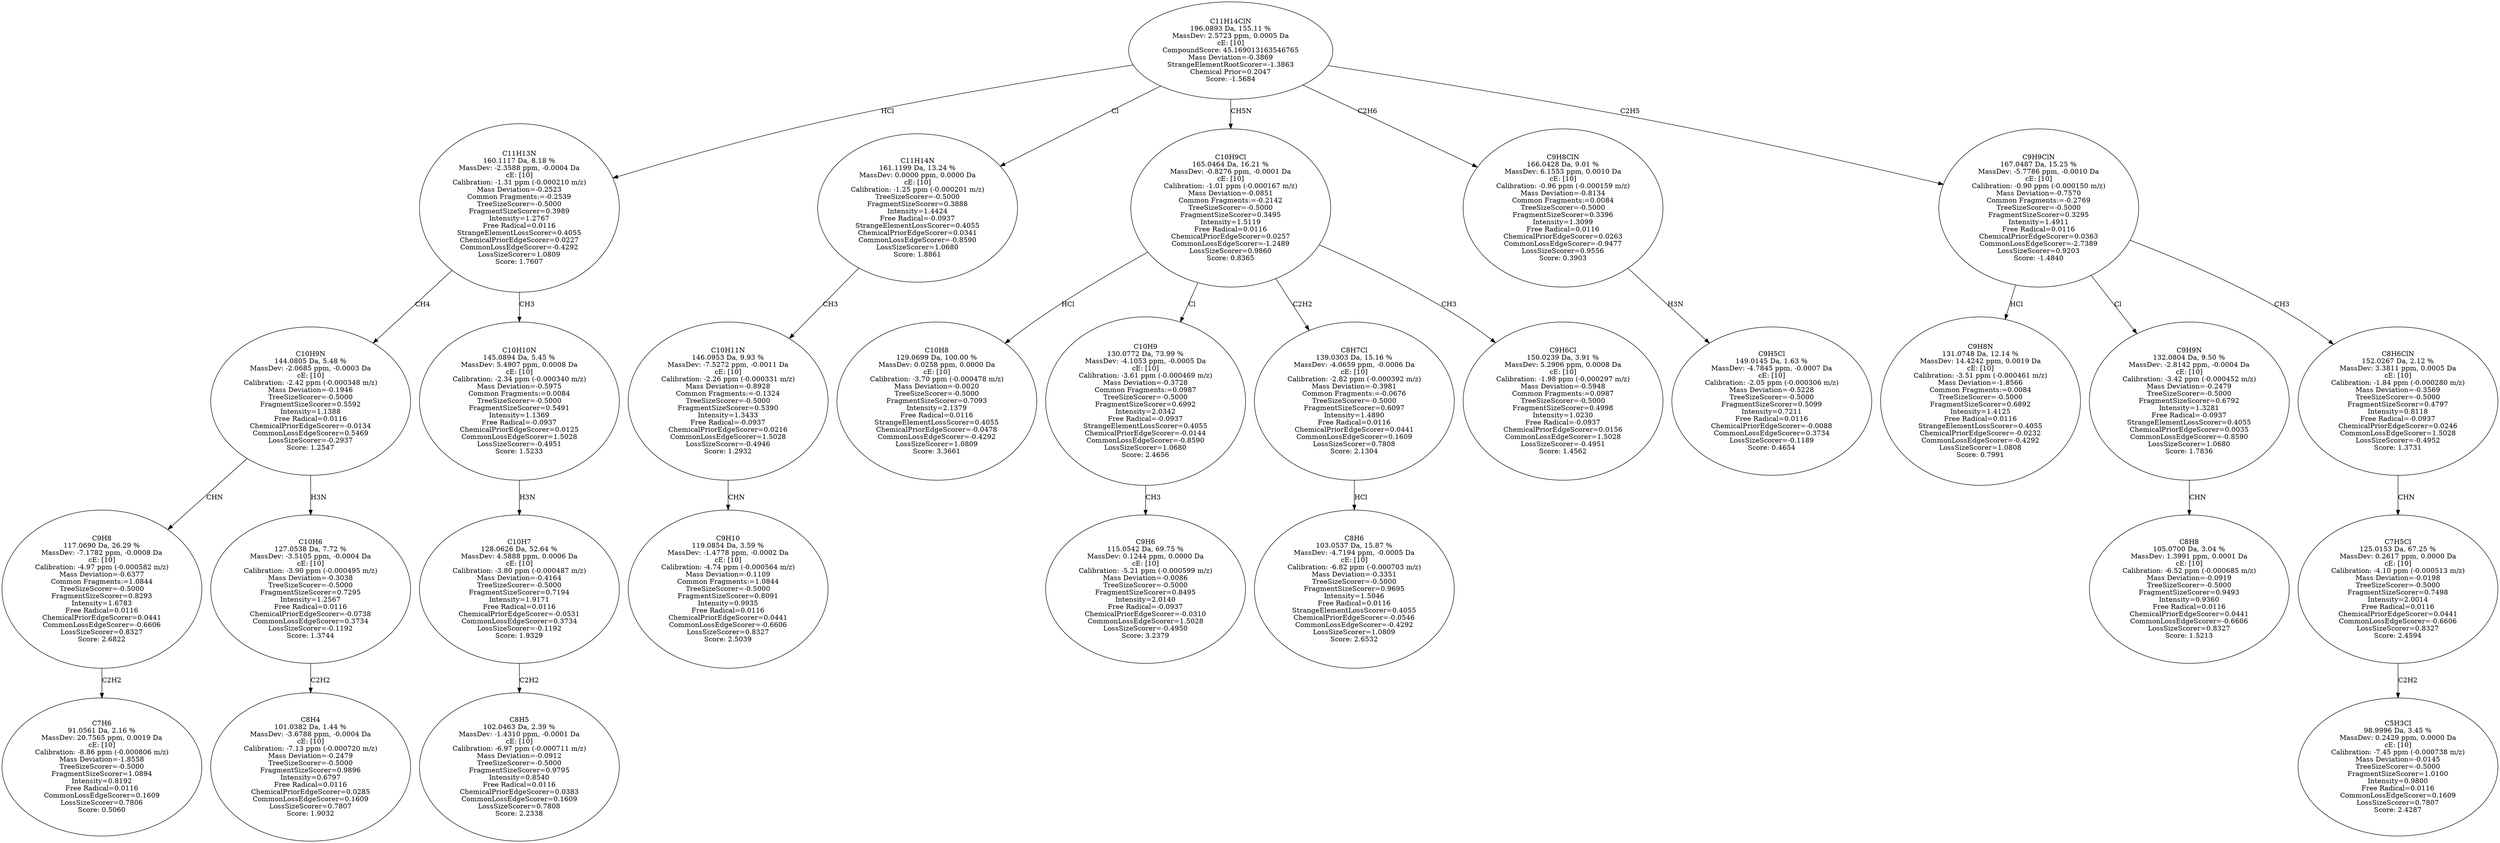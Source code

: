 strict digraph {
v1 [label="C7H6\n91.0561 Da, 2.16 %\nMassDev: 20.7565 ppm, 0.0019 Da\ncE: [10]\nCalibration: -8.86 ppm (-0.000806 m/z)\nMass Deviation=-1.8558\nTreeSizeScorer=-0.5000\nFragmentSizeScorer=1.0894\nIntensity=0.8192\nFree Radical=0.0116\nCommonLossEdgeScorer=0.1609\nLossSizeScorer=0.7806\nScore: 0.5060"];
v2 [label="C9H8\n117.0690 Da, 26.29 %\nMassDev: -7.1782 ppm, -0.0008 Da\ncE: [10]\nCalibration: -4.97 ppm (-0.000582 m/z)\nMass Deviation=-0.6377\nCommon Fragments:=1.0844\nTreeSizeScorer=-0.5000\nFragmentSizeScorer=0.8293\nIntensity=1.6783\nFree Radical=0.0116\nChemicalPriorEdgeScorer=0.0441\nCommonLossEdgeScorer=-0.6606\nLossSizeScorer=0.8327\nScore: 2.6822"];
v3 [label="C8H4\n101.0382 Da, 1.44 %\nMassDev: -3.6788 ppm, -0.0004 Da\ncE: [10]\nCalibration: -7.13 ppm (-0.000720 m/z)\nMass Deviation=-0.2479\nTreeSizeScorer=-0.5000\nFragmentSizeScorer=0.9896\nIntensity=0.6797\nFree Radical=0.0116\nChemicalPriorEdgeScorer=0.0285\nCommonLossEdgeScorer=0.1609\nLossSizeScorer=0.7807\nScore: 1.9032"];
v4 [label="C10H6\n127.0538 Da, 7.72 %\nMassDev: -3.5105 ppm, -0.0004 Da\ncE: [10]\nCalibration: -3.90 ppm (-0.000495 m/z)\nMass Deviation=-0.3038\nTreeSizeScorer=-0.5000\nFragmentSizeScorer=0.7295\nIntensity=1.2567\nFree Radical=0.0116\nChemicalPriorEdgeScorer=-0.0738\nCommonLossEdgeScorer=0.3734\nLossSizeScorer=-0.1192\nScore: 1.3744"];
v5 [label="C10H9N\n144.0805 Da, 5.48 %\nMassDev: -2.0685 ppm, -0.0003 Da\ncE: [10]\nCalibration: -2.42 ppm (-0.000348 m/z)\nMass Deviation=-0.1946\nTreeSizeScorer=-0.5000\nFragmentSizeScorer=0.5592\nIntensity=1.1388\nFree Radical=0.0116\nChemicalPriorEdgeScorer=-0.0134\nCommonLossEdgeScorer=0.5469\nLossSizeScorer=-0.2937\nScore: 1.2547"];
v6 [label="C8H5\n102.0463 Da, 2.39 %\nMassDev: -1.4310 ppm, -0.0001 Da\ncE: [10]\nCalibration: -6.97 ppm (-0.000711 m/z)\nMass Deviation=-0.0912\nTreeSizeScorer=-0.5000\nFragmentSizeScorer=0.9795\nIntensity=0.8540\nFree Radical=0.0116\nChemicalPriorEdgeScorer=0.0383\nCommonLossEdgeScorer=0.1609\nLossSizeScorer=0.7808\nScore: 2.2338"];
v7 [label="C10H7\n128.0626 Da, 52.64 %\nMassDev: 4.5888 ppm, 0.0006 Da\ncE: [10]\nCalibration: -3.80 ppm (-0.000487 m/z)\nMass Deviation=-0.4164\nTreeSizeScorer=-0.5000\nFragmentSizeScorer=0.7194\nIntensity=1.9171\nFree Radical=0.0116\nChemicalPriorEdgeScorer=-0.0531\nCommonLossEdgeScorer=0.3734\nLossSizeScorer=-0.1192\nScore: 1.9329"];
v8 [label="C10H10N\n145.0894 Da, 5.45 %\nMassDev: 5.4907 ppm, 0.0008 Da\ncE: [10]\nCalibration: -2.34 ppm (-0.000340 m/z)\nMass Deviation=-0.5975\nCommon Fragments:=0.0084\nTreeSizeScorer=-0.5000\nFragmentSizeScorer=0.5491\nIntensity=1.1369\nFree Radical=-0.0937\nChemicalPriorEdgeScorer=0.0125\nCommonLossEdgeScorer=1.5028\nLossSizeScorer=-0.4951\nScore: 1.5233"];
v9 [label="C11H13N\n160.1117 Da, 8.18 %\nMassDev: -2.3588 ppm, -0.0004 Da\ncE: [10]\nCalibration: -1.31 ppm (-0.000210 m/z)\nMass Deviation=-0.2523\nCommon Fragments:=-0.2539\nTreeSizeScorer=-0.5000\nFragmentSizeScorer=0.3989\nIntensity=1.2767\nFree Radical=0.0116\nStrangeElementLossScorer=0.4055\nChemicalPriorEdgeScorer=0.0227\nCommonLossEdgeScorer=-0.4292\nLossSizeScorer=1.0809\nScore: 1.7607"];
v10 [label="C9H10\n119.0854 Da, 3.59 %\nMassDev: -1.4778 ppm, -0.0002 Da\ncE: [10]\nCalibration: -4.74 ppm (-0.000564 m/z)\nMass Deviation=-0.1109\nCommon Fragments:=1.0844\nTreeSizeScorer=-0.5000\nFragmentSizeScorer=0.8091\nIntensity=0.9935\nFree Radical=0.0116\nChemicalPriorEdgeScorer=0.0441\nCommonLossEdgeScorer=-0.6606\nLossSizeScorer=0.8327\nScore: 2.5039"];
v11 [label="C10H11N\n146.0953 Da, 9.93 %\nMassDev: -7.5272 ppm, -0.0011 Da\ncE: [10]\nCalibration: -2.26 ppm (-0.000331 m/z)\nMass Deviation=-0.8928\nCommon Fragments:=-0.1324\nTreeSizeScorer=-0.5000\nFragmentSizeScorer=0.5390\nIntensity=1.3433\nFree Radical=-0.0937\nChemicalPriorEdgeScorer=0.0216\nCommonLossEdgeScorer=1.5028\nLossSizeScorer=-0.4946\nScore: 1.2932"];
v12 [label="C11H14N\n161.1199 Da, 13.24 %\nMassDev: 0.0000 ppm, 0.0000 Da\ncE: [10]\nCalibration: -1.25 ppm (-0.000201 m/z)\nTreeSizeScorer=-0.5000\nFragmentSizeScorer=0.3888\nIntensity=1.4424\nFree Radical=-0.0937\nStrangeElementLossScorer=0.4055\nChemicalPriorEdgeScorer=0.0341\nCommonLossEdgeScorer=-0.8590\nLossSizeScorer=1.0680\nScore: 1.8861"];
v13 [label="C10H8\n129.0699 Da, 100.00 %\nMassDev: 0.0258 ppm, 0.0000 Da\ncE: [10]\nCalibration: -3.70 ppm (-0.000478 m/z)\nMass Deviation=-0.0020\nTreeSizeScorer=-0.5000\nFragmentSizeScorer=0.7093\nIntensity=2.1379\nFree Radical=0.0116\nStrangeElementLossScorer=0.4055\nChemicalPriorEdgeScorer=-0.0478\nCommonLossEdgeScorer=-0.4292\nLossSizeScorer=1.0809\nScore: 3.3661"];
v14 [label="C9H6\n115.0542 Da, 69.75 %\nMassDev: 0.1244 ppm, 0.0000 Da\ncE: [10]\nCalibration: -5.21 ppm (-0.000599 m/z)\nMass Deviation=-0.0086\nTreeSizeScorer=-0.5000\nFragmentSizeScorer=0.8495\nIntensity=2.0140\nFree Radical=-0.0937\nChemicalPriorEdgeScorer=-0.0310\nCommonLossEdgeScorer=1.5028\nLossSizeScorer=-0.4950\nScore: 3.2379"];
v15 [label="C10H9\n130.0772 Da, 73.99 %\nMassDev: -4.1053 ppm, -0.0005 Da\ncE: [10]\nCalibration: -3.61 ppm (-0.000469 m/z)\nMass Deviation=-0.3728\nCommon Fragments:=0.0987\nTreeSizeScorer=-0.5000\nFragmentSizeScorer=0.6992\nIntensity=2.0342\nFree Radical=-0.0937\nStrangeElementLossScorer=0.4055\nChemicalPriorEdgeScorer=-0.0144\nCommonLossEdgeScorer=-0.8590\nLossSizeScorer=1.0680\nScore: 2.4656"];
v16 [label="C8H6\n103.0537 Da, 15.87 %\nMassDev: -4.7194 ppm, -0.0005 Da\ncE: [10]\nCalibration: -6.82 ppm (-0.000703 m/z)\nMass Deviation=-0.3351\nTreeSizeScorer=-0.5000\nFragmentSizeScorer=0.9695\nIntensity=1.5046\nFree Radical=0.0116\nStrangeElementLossScorer=0.4055\nChemicalPriorEdgeScorer=-0.0546\nCommonLossEdgeScorer=-0.4292\nLossSizeScorer=1.0809\nScore: 2.6532"];
v17 [label="C8H7Cl\n139.0303 Da, 15.16 %\nMassDev: -4.0659 ppm, -0.0006 Da\ncE: [10]\nCalibration: -2.82 ppm (-0.000392 m/z)\nMass Deviation=-0.3981\nCommon Fragments:=-0.0676\nTreeSizeScorer=-0.5000\nFragmentSizeScorer=0.6097\nIntensity=1.4890\nFree Radical=0.0116\nChemicalPriorEdgeScorer=0.0441\nCommonLossEdgeScorer=0.1609\nLossSizeScorer=0.7808\nScore: 2.1304"];
v18 [label="C9H6Cl\n150.0239 Da, 3.91 %\nMassDev: 5.2906 ppm, 0.0008 Da\ncE: [10]\nCalibration: -1.98 ppm (-0.000297 m/z)\nMass Deviation=-0.5948\nCommon Fragments:=0.0987\nTreeSizeScorer=-0.5000\nFragmentSizeScorer=0.4998\nIntensity=1.0230\nFree Radical=-0.0937\nChemicalPriorEdgeScorer=0.0156\nCommonLossEdgeScorer=1.5028\nLossSizeScorer=-0.4951\nScore: 1.4562"];
v19 [label="C10H9Cl\n165.0464 Da, 16.21 %\nMassDev: -0.8276 ppm, -0.0001 Da\ncE: [10]\nCalibration: -1.01 ppm (-0.000167 m/z)\nMass Deviation=-0.0851\nCommon Fragments:=-0.2142\nTreeSizeScorer=-0.5000\nFragmentSizeScorer=0.3495\nIntensity=1.5119\nFree Radical=0.0116\nChemicalPriorEdgeScorer=0.0257\nCommonLossEdgeScorer=-1.2489\nLossSizeScorer=0.9860\nScore: 0.8365"];
v20 [label="C9H5Cl\n149.0145 Da, 1.63 %\nMassDev: -4.7845 ppm, -0.0007 Da\ncE: [10]\nCalibration: -2.05 ppm (-0.000306 m/z)\nMass Deviation=-0.5228\nTreeSizeScorer=-0.5000\nFragmentSizeScorer=0.5099\nIntensity=0.7211\nFree Radical=0.0116\nChemicalPriorEdgeScorer=-0.0088\nCommonLossEdgeScorer=0.3734\nLossSizeScorer=-0.1189\nScore: 0.4654"];
v21 [label="C9H8ClN\n166.0428 Da, 9.01 %\nMassDev: 6.1553 ppm, 0.0010 Da\ncE: [10]\nCalibration: -0.96 ppm (-0.000159 m/z)\nMass Deviation=-0.8134\nCommon Fragments:=0.0084\nTreeSizeScorer=-0.5000\nFragmentSizeScorer=0.3396\nIntensity=1.3099\nFree Radical=0.0116\nChemicalPriorEdgeScorer=0.0263\nCommonLossEdgeScorer=-0.9477\nLossSizeScorer=0.9556\nScore: 0.3903"];
v22 [label="C9H8N\n131.0748 Da, 12.14 %\nMassDev: 14.4242 ppm, 0.0019 Da\ncE: [10]\nCalibration: -3.51 ppm (-0.000461 m/z)\nMass Deviation=-1.8566\nCommon Fragments:=0.0084\nTreeSizeScorer=-0.5000\nFragmentSizeScorer=0.6892\nIntensity=1.4125\nFree Radical=0.0116\nStrangeElementLossScorer=0.4055\nChemicalPriorEdgeScorer=-0.0232\nCommonLossEdgeScorer=-0.4292\nLossSizeScorer=1.0808\nScore: 0.7991"];
v23 [label="C8H8\n105.0700 Da, 3.04 %\nMassDev: 1.3991 ppm, 0.0001 Da\ncE: [10]\nCalibration: -6.52 ppm (-0.000685 m/z)\nMass Deviation=-0.0919\nTreeSizeScorer=-0.5000\nFragmentSizeScorer=0.9493\nIntensity=0.9360\nFree Radical=0.0116\nChemicalPriorEdgeScorer=0.0441\nCommonLossEdgeScorer=-0.6606\nLossSizeScorer=0.8327\nScore: 1.5213"];
v24 [label="C9H9N\n132.0804 Da, 9.50 %\nMassDev: -2.8142 ppm, -0.0004 Da\ncE: [10]\nCalibration: -3.42 ppm (-0.000452 m/z)\nMass Deviation=-0.2479\nTreeSizeScorer=-0.5000\nFragmentSizeScorer=0.6792\nIntensity=1.3281\nFree Radical=-0.0937\nStrangeElementLossScorer=0.4055\nChemicalPriorEdgeScorer=0.0035\nCommonLossEdgeScorer=-0.8590\nLossSizeScorer=1.0680\nScore: 1.7836"];
v25 [label="C5H3Cl\n98.9996 Da, 3.45 %\nMassDev: 0.2429 ppm, 0.0000 Da\ncE: [10]\nCalibration: -7.45 ppm (-0.000738 m/z)\nMass Deviation=-0.0145\nTreeSizeScorer=-0.5000\nFragmentSizeScorer=1.0100\nIntensity=0.9800\nFree Radical=0.0116\nCommonLossEdgeScorer=0.1609\nLossSizeScorer=0.7807\nScore: 2.4287"];
v26 [label="C7H5Cl\n125.0153 Da, 67.25 %\nMassDev: 0.2617 ppm, 0.0000 Da\ncE: [10]\nCalibration: -4.10 ppm (-0.000513 m/z)\nMass Deviation=-0.0198\nTreeSizeScorer=-0.5000\nFragmentSizeScorer=0.7498\nIntensity=2.0014\nFree Radical=0.0116\nChemicalPriorEdgeScorer=0.0441\nCommonLossEdgeScorer=-0.6606\nLossSizeScorer=0.8327\nScore: 2.4594"];
v27 [label="C8H6ClN\n152.0267 Da, 2.12 %\nMassDev: 3.3811 ppm, 0.0005 Da\ncE: [10]\nCalibration: -1.84 ppm (-0.000280 m/z)\nMass Deviation=-0.3569\nTreeSizeScorer=-0.5000\nFragmentSizeScorer=0.4797\nIntensity=0.8118\nFree Radical=-0.0937\nChemicalPriorEdgeScorer=0.0246\nCommonLossEdgeScorer=1.5028\nLossSizeScorer=-0.4952\nScore: 1.3731"];
v28 [label="C9H9ClN\n167.0487 Da, 15.25 %\nMassDev: -5.7786 ppm, -0.0010 Da\ncE: [10]\nCalibration: -0.90 ppm (-0.000150 m/z)\nMass Deviation=-0.7570\nCommon Fragments:=-0.2769\nTreeSizeScorer=-0.5000\nFragmentSizeScorer=0.3295\nIntensity=1.4911\nFree Radical=0.0116\nChemicalPriorEdgeScorer=0.0363\nCommonLossEdgeScorer=-2.7389\nLossSizeScorer=0.9203\nScore: -1.4840"];
v29 [label="C11H14ClN\n196.0893 Da, 155.11 %\nMassDev: 2.5723 ppm, 0.0005 Da\ncE: [10]\nCompoundScore: 45.169013163546765\nMass Deviation=-0.3869\nStrangeElementRootScorer=-1.3863\nChemical Prior=0.2047\nScore: -1.5684"];
v2 -> v1 [label="C2H2"];
v5 -> v2 [label="CHN"];
v4 -> v3 [label="C2H2"];
v5 -> v4 [label="H3N"];
v9 -> v5 [label="CH4"];
v7 -> v6 [label="C2H2"];
v8 -> v7 [label="H3N"];
v9 -> v8 [label="CH3"];
v29 -> v9 [label="HCl"];
v11 -> v10 [label="CHN"];
v12 -> v11 [label="CH3"];
v29 -> v12 [label="Cl"];
v19 -> v13 [label="HCl"];
v15 -> v14 [label="CH3"];
v19 -> v15 [label="Cl"];
v17 -> v16 [label="HCl"];
v19 -> v17 [label="C2H2"];
v19 -> v18 [label="CH3"];
v29 -> v19 [label="CH5N"];
v21 -> v20 [label="H3N"];
v29 -> v21 [label="C2H6"];
v28 -> v22 [label="HCl"];
v24 -> v23 [label="CHN"];
v28 -> v24 [label="Cl"];
v26 -> v25 [label="C2H2"];
v27 -> v26 [label="CHN"];
v28 -> v27 [label="CH3"];
v29 -> v28 [label="C2H5"];
}